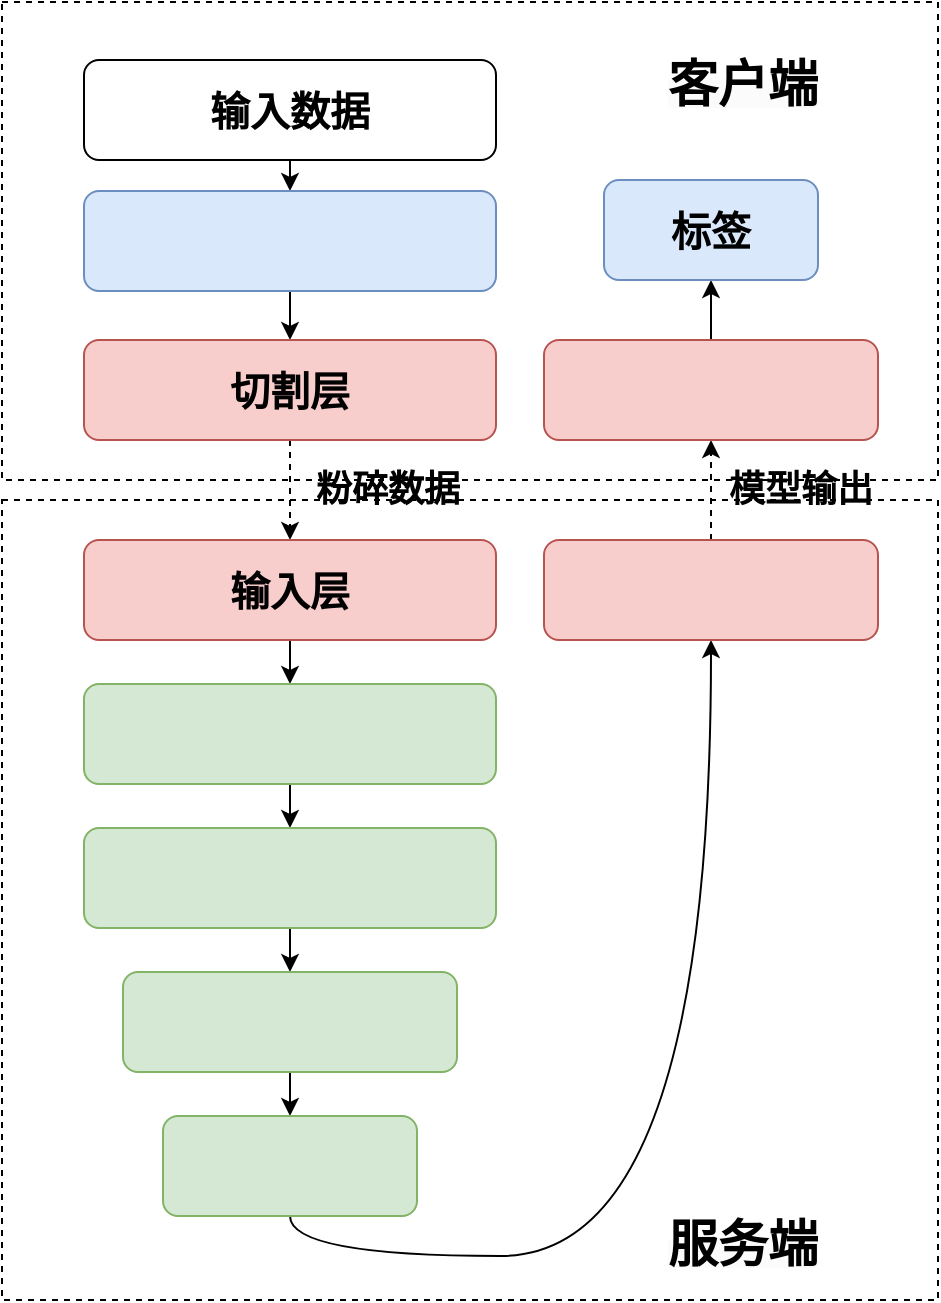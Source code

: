 <mxfile version="26.2.8">
  <diagram name="第 1 页" id="MF4k416NzMRzkoWrXf2p">
    <mxGraphModel dx="1428" dy="705" grid="1" gridSize="10" guides="1" tooltips="1" connect="1" arrows="1" fold="1" page="1" pageScale="1" pageWidth="827" pageHeight="1169" math="0" shadow="0">
      <root>
        <mxCell id="0" />
        <mxCell id="1" parent="0" />
        <mxCell id="vKj7E2-8sj6tP5xMNl5d-1" value="" style="rounded=0;whiteSpace=wrap;html=1;dashed=1;fillColor=none;" parent="1" vertex="1">
          <mxGeometry x="159" y="320" width="468" height="400" as="geometry" />
        </mxCell>
        <mxCell id="vKj7E2-8sj6tP5xMNl5d-2" value="" style="rounded=0;whiteSpace=wrap;html=1;dashed=1;fillColor=none;" parent="1" vertex="1">
          <mxGeometry x="159" y="71" width="468" height="239" as="geometry" />
        </mxCell>
        <mxCell id="vKj7E2-8sj6tP5xMNl5d-3" style="edgeStyle=orthogonalEdgeStyle;rounded=0;orthogonalLoop=1;jettySize=auto;html=1;exitX=0.5;exitY=1;exitDx=0;exitDy=0;entryX=0.5;entryY=0;entryDx=0;entryDy=0;" parent="1" source="vKj7E2-8sj6tP5xMNl5d-4" target="vKj7E2-8sj6tP5xMNl5d-6" edge="1">
          <mxGeometry relative="1" as="geometry" />
        </mxCell>
        <mxCell id="vKj7E2-8sj6tP5xMNl5d-4" value="&lt;font style=&quot;font-size: 20px;&quot;&gt;&lt;b&gt;输入数据&lt;/b&gt;&lt;/font&gt;" style="rounded=1;whiteSpace=wrap;html=1;" parent="1" vertex="1">
          <mxGeometry x="200" y="100" width="206" height="50" as="geometry" />
        </mxCell>
        <mxCell id="vKj7E2-8sj6tP5xMNl5d-5" style="edgeStyle=orthogonalEdgeStyle;rounded=0;orthogonalLoop=1;jettySize=auto;html=1;exitX=0.5;exitY=1;exitDx=0;exitDy=0;entryX=0.5;entryY=0;entryDx=0;entryDy=0;" parent="1" source="vKj7E2-8sj6tP5xMNl5d-6" target="vKj7E2-8sj6tP5xMNl5d-8" edge="1">
          <mxGeometry relative="1" as="geometry" />
        </mxCell>
        <mxCell id="vKj7E2-8sj6tP5xMNl5d-6" value="" style="rounded=1;whiteSpace=wrap;html=1;fillColor=#dae8fc;strokeColor=#6c8ebf;" parent="1" vertex="1">
          <mxGeometry x="200" y="165.5" width="206" height="50" as="geometry" />
        </mxCell>
        <mxCell id="vKj7E2-8sj6tP5xMNl5d-7" style="edgeStyle=orthogonalEdgeStyle;rounded=0;orthogonalLoop=1;jettySize=auto;html=1;exitX=0.5;exitY=1;exitDx=0;exitDy=0;entryX=0.5;entryY=0;entryDx=0;entryDy=0;dashed=1;" parent="1" source="vKj7E2-8sj6tP5xMNl5d-8" target="vKj7E2-8sj6tP5xMNl5d-10" edge="1">
          <mxGeometry relative="1" as="geometry" />
        </mxCell>
        <mxCell id="vKj7E2-8sj6tP5xMNl5d-8" value="&lt;b style=&quot;font-size: 20px;&quot;&gt;切割层&lt;/b&gt;" style="rounded=1;whiteSpace=wrap;html=1;fillColor=#f8cecc;strokeColor=#b85450;" parent="1" vertex="1">
          <mxGeometry x="200" y="240" width="206" height="50" as="geometry" />
        </mxCell>
        <mxCell id="vKj7E2-8sj6tP5xMNl5d-9" style="edgeStyle=orthogonalEdgeStyle;rounded=0;orthogonalLoop=1;jettySize=auto;html=1;exitX=0.5;exitY=1;exitDx=0;exitDy=0;entryX=0.5;entryY=0;entryDx=0;entryDy=0;" parent="1" source="vKj7E2-8sj6tP5xMNl5d-10" target="vKj7E2-8sj6tP5xMNl5d-12" edge="1">
          <mxGeometry relative="1" as="geometry" />
        </mxCell>
        <mxCell id="vKj7E2-8sj6tP5xMNl5d-10" value="&lt;b style=&quot;font-size: 20px;&quot;&gt;输入层&lt;/b&gt;" style="rounded=1;whiteSpace=wrap;html=1;fillColor=#f8cecc;strokeColor=#b85450;" parent="1" vertex="1">
          <mxGeometry x="200" y="340" width="206" height="50" as="geometry" />
        </mxCell>
        <mxCell id="vKj7E2-8sj6tP5xMNl5d-11" style="edgeStyle=orthogonalEdgeStyle;rounded=0;orthogonalLoop=1;jettySize=auto;html=1;exitX=0.5;exitY=1;exitDx=0;exitDy=0;entryX=0.5;entryY=0;entryDx=0;entryDy=0;" parent="1" source="vKj7E2-8sj6tP5xMNl5d-12" target="vKj7E2-8sj6tP5xMNl5d-14" edge="1">
          <mxGeometry relative="1" as="geometry" />
        </mxCell>
        <mxCell id="vKj7E2-8sj6tP5xMNl5d-12" value="" style="rounded=1;whiteSpace=wrap;html=1;fillColor=#d5e8d4;strokeColor=#82b366;" parent="1" vertex="1">
          <mxGeometry x="200" y="412" width="206" height="50" as="geometry" />
        </mxCell>
        <mxCell id="vKj7E2-8sj6tP5xMNl5d-13" style="edgeStyle=orthogonalEdgeStyle;rounded=0;orthogonalLoop=1;jettySize=auto;html=1;exitX=0.5;exitY=1;exitDx=0;exitDy=0;entryX=0.5;entryY=0;entryDx=0;entryDy=0;" parent="1" source="vKj7E2-8sj6tP5xMNl5d-14" target="vKj7E2-8sj6tP5xMNl5d-16" edge="1">
          <mxGeometry relative="1" as="geometry" />
        </mxCell>
        <mxCell id="vKj7E2-8sj6tP5xMNl5d-14" value="" style="rounded=1;whiteSpace=wrap;html=1;fillColor=#d5e8d4;strokeColor=#82b366;" parent="1" vertex="1">
          <mxGeometry x="200" y="484" width="206" height="50" as="geometry" />
        </mxCell>
        <mxCell id="vKj7E2-8sj6tP5xMNl5d-15" style="edgeStyle=orthogonalEdgeStyle;rounded=0;orthogonalLoop=1;jettySize=auto;html=1;exitX=0.5;exitY=1;exitDx=0;exitDy=0;entryX=0.5;entryY=0;entryDx=0;entryDy=0;" parent="1" source="vKj7E2-8sj6tP5xMNl5d-16" target="vKj7E2-8sj6tP5xMNl5d-18" edge="1">
          <mxGeometry relative="1" as="geometry" />
        </mxCell>
        <mxCell id="vKj7E2-8sj6tP5xMNl5d-16" value="" style="rounded=1;whiteSpace=wrap;html=1;fillColor=#d5e8d4;strokeColor=#82b366;" parent="1" vertex="1">
          <mxGeometry x="219.5" y="556" width="167" height="50" as="geometry" />
        </mxCell>
        <mxCell id="vKj7E2-8sj6tP5xMNl5d-23" style="edgeStyle=orthogonalEdgeStyle;rounded=0;orthogonalLoop=1;jettySize=auto;html=1;exitX=0.5;exitY=1;exitDx=0;exitDy=0;entryX=0.5;entryY=1;entryDx=0;entryDy=0;curved=1;" parent="1" source="vKj7E2-8sj6tP5xMNl5d-18" target="vKj7E2-8sj6tP5xMNl5d-22" edge="1">
          <mxGeometry relative="1" as="geometry" />
        </mxCell>
        <mxCell id="vKj7E2-8sj6tP5xMNl5d-18" value="" style="rounded=1;whiteSpace=wrap;html=1;fillColor=#d5e8d4;strokeColor=#82b366;" parent="1" vertex="1">
          <mxGeometry x="239.5" y="628" width="127" height="50" as="geometry" />
        </mxCell>
        <mxCell id="vKj7E2-8sj6tP5xMNl5d-20" value="&lt;span style=&quot;color: rgb(0, 0, 0); font-family: Helvetica; font-style: normal; font-variant-ligatures: normal; font-variant-caps: normal; letter-spacing: normal; orphans: 2; text-align: center; text-indent: 0px; text-transform: none; white-space: normal; widows: 2; word-spacing: 0px; -webkit-text-stroke-width: 0px; background-color: rgb(251, 251, 251); text-decoration-thickness: initial; text-decoration-style: initial; text-decoration-color: initial; float: none; display: inline !important;&quot;&gt;&lt;b style=&quot;&quot;&gt;&lt;font style=&quot;font-size: 25px;&quot;&gt;客户端&lt;/font&gt;&lt;/b&gt;&lt;/span&gt;" style="text;whiteSpace=wrap;html=1;" parent="1" vertex="1">
          <mxGeometry x="490" y="90" width="110" height="50" as="geometry" />
        </mxCell>
        <mxCell id="vKj7E2-8sj6tP5xMNl5d-21" value="&lt;span style=&quot;color: rgb(0, 0, 0); font-family: Helvetica; font-style: normal; font-variant-ligatures: normal; font-variant-caps: normal; letter-spacing: normal; orphans: 2; text-align: center; text-indent: 0px; text-transform: none; white-space: normal; widows: 2; word-spacing: 0px; -webkit-text-stroke-width: 0px; background-color: rgb(251, 251, 251); text-decoration-thickness: initial; text-decoration-style: initial; text-decoration-color: initial; float: none; display: inline !important;&quot;&gt;&lt;b style=&quot;&quot;&gt;&lt;font style=&quot;font-size: 25px;&quot;&gt;服务端&lt;/font&gt;&lt;/b&gt;&lt;/span&gt;" style="text;whiteSpace=wrap;html=1;" parent="1" vertex="1">
          <mxGeometry x="490" y="670" width="110" height="50" as="geometry" />
        </mxCell>
        <mxCell id="vKj7E2-8sj6tP5xMNl5d-26" style="edgeStyle=orthogonalEdgeStyle;rounded=0;orthogonalLoop=1;jettySize=auto;html=1;exitX=0.5;exitY=0;exitDx=0;exitDy=0;entryX=0.5;entryY=1;entryDx=0;entryDy=0;dashed=1;" parent="1" source="vKj7E2-8sj6tP5xMNl5d-22" target="vKj7E2-8sj6tP5xMNl5d-24" edge="1">
          <mxGeometry relative="1" as="geometry" />
        </mxCell>
        <mxCell id="vKj7E2-8sj6tP5xMNl5d-22" value="" style="rounded=1;whiteSpace=wrap;html=1;fillColor=#f8cecc;strokeColor=#b85450;" parent="1" vertex="1">
          <mxGeometry x="430" y="340" width="167" height="50" as="geometry" />
        </mxCell>
        <mxCell id="vKj7E2-8sj6tP5xMNl5d-27" style="edgeStyle=orthogonalEdgeStyle;rounded=0;orthogonalLoop=1;jettySize=auto;html=1;exitX=0.5;exitY=0;exitDx=0;exitDy=0;entryX=0.5;entryY=1;entryDx=0;entryDy=0;" parent="1" source="vKj7E2-8sj6tP5xMNl5d-24" target="vKj7E2-8sj6tP5xMNl5d-25" edge="1">
          <mxGeometry relative="1" as="geometry" />
        </mxCell>
        <mxCell id="vKj7E2-8sj6tP5xMNl5d-24" value="" style="rounded=1;whiteSpace=wrap;html=1;fillColor=#f8cecc;strokeColor=#b85450;" parent="1" vertex="1">
          <mxGeometry x="430" y="240" width="167" height="50" as="geometry" />
        </mxCell>
        <mxCell id="vKj7E2-8sj6tP5xMNl5d-25" value="&lt;font style=&quot;font-size: 20px;&quot;&gt;&lt;b&gt;标签&lt;/b&gt;&lt;/font&gt;" style="rounded=1;whiteSpace=wrap;html=1;fillColor=#dae8fc;strokeColor=#6c8ebf;" parent="1" vertex="1">
          <mxGeometry x="460" y="160" width="107" height="50" as="geometry" />
        </mxCell>
        <mxCell id="g_3lXdNLbIVxTueZ5Kww-1" value="&lt;b&gt;&lt;font style=&quot;font-size: 18px;&quot;&gt;粉碎数据&lt;/font&gt;&lt;/b&gt;" style="text;html=1;align=center;verticalAlign=middle;whiteSpace=wrap;rounded=0;" vertex="1" parent="1">
          <mxGeometry x="310" y="300" width="83.5" height="30" as="geometry" />
        </mxCell>
        <mxCell id="g_3lXdNLbIVxTueZ5Kww-3" value="&lt;span style=&quot;font-size: 18px;&quot;&gt;&lt;b&gt;模型输出&lt;/b&gt;&lt;/span&gt;" style="text;html=1;align=center;verticalAlign=middle;whiteSpace=wrap;rounded=0;" vertex="1" parent="1">
          <mxGeometry x="520.25" y="300" width="76.75" height="30" as="geometry" />
        </mxCell>
      </root>
    </mxGraphModel>
  </diagram>
</mxfile>

